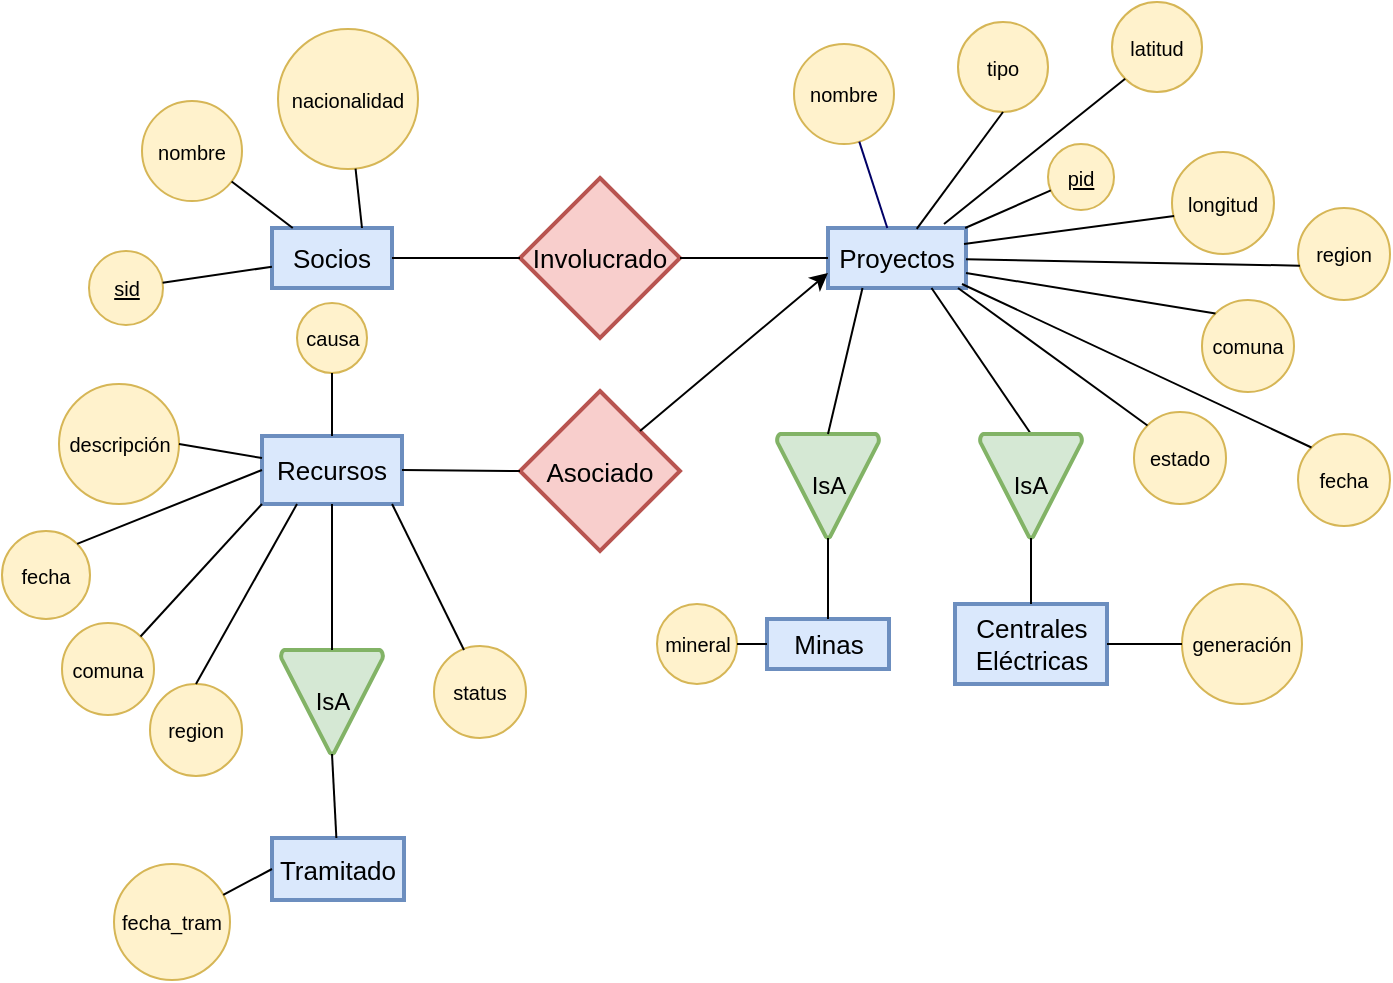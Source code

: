 <mxfile version="11.2.3" pages="2"><diagram id="fc1f3b67-3c9b-b1b3-7705-706421d27264" name="ERD Habit Tracker app"><mxGraphModel dx="1807" dy="499" grid="1" gridSize="10" guides="1" tooltips="1" connect="1" arrows="1" fold="1" page="1" pageScale="1" pageWidth="850" pageHeight="1100" math="0" shadow="0"><root><mxCell id="0"/><mxCell id="1" parent="0"/><mxCell id="4cd4486c729dc68b-1" value="Socios" style="strokeWidth=2;whiteSpace=wrap;html=1;align=center;fontSize=13;fontFamily=Helvetica;strokeColor=#6c8ebf;fillColor=#dae8fc;" parent="1" vertex="1"><mxGeometry x="105" y="162" width="60" height="30" as="geometry"/></mxCell><mxCell id="4a63a70a29bb4ada-1" value="nombre" style="ellipse;whiteSpace=wrap;html=1;aspect=fixed;fontSize=10;fillColor=#fff2cc;strokeColor=#d6b656;" parent="1" vertex="1"><mxGeometry x="40" y="98.5" width="50" height="50" as="geometry"/></mxCell><mxCell id="4a63a70a29bb4ada-2" value="&lt;u&gt;sid&lt;/u&gt;" style="ellipse;whiteSpace=wrap;html=1;aspect=fixed;fontSize=10;fillColor=#fff2cc;strokeColor=#d6b656;" parent="1" vertex="1"><mxGeometry x="13.5" y="173.5" width="37" height="37" as="geometry"/></mxCell><mxCell id="4a63a70a29bb4ada-5" value="Proyectos" style="strokeWidth=2;whiteSpace=wrap;html=1;align=center;fontSize=13;fontFamily=Helvetica;strokeColor=#6c8ebf;fillColor=#dae8fc;" parent="1" vertex="1"><mxGeometry x="383" y="162" width="69" height="30" as="geometry"/></mxCell><mxCell id="4a63a70a29bb4ada-6" value="nombre" style="ellipse;whiteSpace=wrap;html=1;aspect=fixed;fontSize=10;fillColor=#fff2cc;strokeColor=#d6b656;" parent="1" vertex="1"><mxGeometry x="366" y="70" width="50" height="50" as="geometry"/></mxCell><mxCell id="5ecfb9fce94ea102-6" value="" style="edgeStyle=none;rounded=0;html=1;startArrow=none;startFill=0;endArrow=none;endFill=0;jettySize=auto;orthogonalLoop=1;strokeColor=#000066;fontSize=13;" parent="1" source="4a63a70a29bb4ada-6" target="4a63a70a29bb4ada-5" edge="1"><mxGeometry relative="1" as="geometry"/></mxCell><mxCell id="4a63a70a29bb4ada-8" value="&lt;u&gt;pid&lt;/u&gt;" style="ellipse;whiteSpace=wrap;html=1;aspect=fixed;fontSize=10;fillColor=#fff2cc;strokeColor=#d6b656;" parent="1" vertex="1"><mxGeometry x="493" y="120" width="33" height="33" as="geometry"/></mxCell><mxCell id="4a63a70a29bb4ada-48" style="rounded=0;html=1;endArrow=none;endFill=0;jettySize=auto;orthogonalLoop=1;fontSize=12;" parent="1" source="4a63a70a29bb4ada-8" target="4a63a70a29bb4ada-5" edge="1"><mxGeometry relative="1" as="geometry"/></mxCell><mxCell id="4a63a70a29bb4ada-54" style="edgeStyle=none;rounded=0;html=1;endArrow=none;endFill=0;jettySize=auto;orthogonalLoop=1;fontSize=12;" parent="1" source="4a63a70a29bb4ada-2" target="4cd4486c729dc68b-1" edge="1"><mxGeometry relative="1" as="geometry"/></mxCell><mxCell id="4a63a70a29bb4ada-55" style="edgeStyle=none;rounded=0;html=1;endArrow=none;endFill=0;jettySize=auto;orthogonalLoop=1;fontSize=12;" parent="1" source="4a63a70a29bb4ada-1" target="4cd4486c729dc68b-1" edge="1"><mxGeometry relative="1" as="geometry"/></mxCell><mxCell id="4a63a70a29bb4ada-4" value="Involucrado" style="shape=rhombus;strokeWidth=2;fontSize=13;perimeter=rhombusPerimeter;whiteSpace=wrap;html=1;align=center;fillColor=#f8cecc;strokeColor=#b85450;" parent="1" vertex="1"><mxGeometry x="229" y="137" width="80" height="80" as="geometry"/></mxCell><mxCell id="Z2ZBK7gpuaNZrkagt2NN-3" value="" style="endArrow=none;html=1;exitX=1;exitY=0.5;exitDx=0;exitDy=0;entryX=0;entryY=0.5;entryDx=0;entryDy=0;" edge="1" parent="1" source="4cd4486c729dc68b-1" target="4a63a70a29bb4ada-4"><mxGeometry width="50" height="50" relative="1" as="geometry"><mxPoint x="240" y="385" as="sourcePoint"/><mxPoint x="290" y="335" as="targetPoint"/></mxGeometry></mxCell><mxCell id="Z2ZBK7gpuaNZrkagt2NN-4" value="" style="endArrow=none;html=1;exitX=1;exitY=0.5;exitDx=0;exitDy=0;entryX=0;entryY=0.5;entryDx=0;entryDy=0;" edge="1" parent="1" source="4a63a70a29bb4ada-4" target="4a63a70a29bb4ada-5"><mxGeometry width="50" height="50" relative="1" as="geometry"><mxPoint x="376" y="223" as="sourcePoint"/><mxPoint x="501" y="223" as="targetPoint"/></mxGeometry></mxCell><mxCell id="Z2ZBK7gpuaNZrkagt2NN-5" value="nacionalidad" style="ellipse;whiteSpace=wrap;html=1;aspect=fixed;fontSize=10;fillColor=#fff2cc;strokeColor=#d6b656;" vertex="1" parent="1"><mxGeometry x="108" y="62.5" width="70" height="70" as="geometry"/></mxCell><mxCell id="Z2ZBK7gpuaNZrkagt2NN-57" value="causa" style="ellipse;whiteSpace=wrap;html=1;aspect=fixed;fontSize=10;fillColor=#fff2cc;strokeColor=#d6b656;" vertex="1" parent="1"><mxGeometry x="117.5" y="199.5" width="35" height="35" as="geometry"/></mxCell><mxCell id="Z2ZBK7gpuaNZrkagt2NN-6" style="edgeStyle=none;rounded=0;html=1;endArrow=none;endFill=0;jettySize=auto;orthogonalLoop=1;fontSize=12;entryX=0.75;entryY=0;entryDx=0;entryDy=0;" edge="1" parent="1" source="Z2ZBK7gpuaNZrkagt2NN-5" target="4cd4486c729dc68b-1"><mxGeometry relative="1" as="geometry"><mxPoint x="215.812" y="150" as="targetPoint"/></mxGeometry></mxCell><mxCell id="Z2ZBK7gpuaNZrkagt2NN-8" value="tipo" style="ellipse;whiteSpace=wrap;html=1;aspect=fixed;fontSize=10;fillColor=#fff2cc;strokeColor=#d6b656;" vertex="1" parent="1"><mxGeometry x="448" y="59" width="45" height="45" as="geometry"/></mxCell><mxCell id="Z2ZBK7gpuaNZrkagt2NN-10" value="IsA" style="strokeWidth=2;html=1;shape=mxgraph.flowchart.merge_or_storage;whiteSpace=wrap;fillColor=#d5e8d4;strokeColor=#82b366;" vertex="1" parent="1"><mxGeometry x="357.5" y="265" width="51" height="52" as="geometry"/></mxCell><mxCell id="Z2ZBK7gpuaNZrkagt2NN-13" value="" style="endArrow=none;html=1;exitX=0.75;exitY=1;exitDx=0;exitDy=0;entryX=0.5;entryY=0;entryDx=0;entryDy=0;entryPerimeter=0;" edge="1" parent="1" source="4a63a70a29bb4ada-5" target="Z2ZBK7gpuaNZrkagt2NN-14"><mxGeometry width="50" height="50" relative="1" as="geometry"><mxPoint x="-89" y="790" as="sourcePoint"/><mxPoint x="467.5" y="265" as="targetPoint"/></mxGeometry></mxCell><mxCell id="Z2ZBK7gpuaNZrkagt2NN-14" value="IsA" style="strokeWidth=2;html=1;shape=mxgraph.flowchart.merge_or_storage;whiteSpace=wrap;fillColor=#d5e8d4;strokeColor=#82b366;" vertex="1" parent="1"><mxGeometry x="459" y="265" width="51" height="52" as="geometry"/></mxCell><mxCell id="Z2ZBK7gpuaNZrkagt2NN-15" value="" style="endArrow=none;html=1;entryX=0.5;entryY=0;entryDx=0;entryDy=0;entryPerimeter=0;exitX=0.25;exitY=1;exitDx=0;exitDy=0;" edge="1" parent="1" target="Z2ZBK7gpuaNZrkagt2NN-10" source="4a63a70a29bb4ada-5"><mxGeometry width="50" height="50" relative="1" as="geometry"><mxPoint x="406.625" y="220" as="sourcePoint"/><mxPoint x="365.5" y="265" as="targetPoint"/></mxGeometry></mxCell><mxCell id="Z2ZBK7gpuaNZrkagt2NN-21" style="rounded=0;html=1;endArrow=none;endFill=0;jettySize=auto;orthogonalLoop=1;fontSize=12;entryX=0.643;entryY=0.014;entryDx=0;entryDy=0;entryPerimeter=0;exitX=0.5;exitY=1;exitDx=0;exitDy=0;" edge="1" parent="1" source="Z2ZBK7gpuaNZrkagt2NN-8" target="4a63a70a29bb4ada-5"><mxGeometry relative="1" as="geometry"><mxPoint x="505.549" y="155.311" as="sourcePoint"/><mxPoint x="462" y="182.865" as="targetPoint"/></mxGeometry></mxCell><mxCell id="Z2ZBK7gpuaNZrkagt2NN-24" value="Centrales Eléctricas" style="strokeWidth=2;whiteSpace=wrap;html=1;align=center;fontSize=13;fontFamily=Helvetica;strokeColor=#6c8ebf;fillColor=#dae8fc;" vertex="1" parent="1"><mxGeometry x="446.5" y="350" width="76" height="40" as="geometry"/></mxCell><mxCell id="Z2ZBK7gpuaNZrkagt2NN-25" value="Minas" style="strokeWidth=2;whiteSpace=wrap;html=1;align=center;fontSize=13;fontFamily=Helvetica;strokeColor=#6c8ebf;fillColor=#dae8fc;" vertex="1" parent="1"><mxGeometry x="352.5" y="357.5" width="61" height="25" as="geometry"/></mxCell><mxCell id="Z2ZBK7gpuaNZrkagt2NN-26" value="" style="endArrow=none;html=1;exitX=0.5;exitY=1;exitDx=0;exitDy=0;exitPerimeter=0;" edge="1" parent="1" source="Z2ZBK7gpuaNZrkagt2NN-10" target="Z2ZBK7gpuaNZrkagt2NN-25"><mxGeometry width="50" height="50" relative="1" as="geometry"><mxPoint x="409.25" y="200" as="sourcePoint"/><mxPoint x="392" y="284" as="targetPoint"/></mxGeometry></mxCell><mxCell id="Z2ZBK7gpuaNZrkagt2NN-28" value="" style="endArrow=none;html=1;entryX=0.5;entryY=0;entryDx=0;entryDy=0;exitX=0.5;exitY=1;exitDx=0;exitDy=0;exitPerimeter=0;" edge="1" parent="1" source="Z2ZBK7gpuaNZrkagt2NN-14" target="Z2ZBK7gpuaNZrkagt2NN-24"><mxGeometry width="50" height="50" relative="1" as="geometry"><mxPoint x="419.25" y="210" as="sourcePoint"/><mxPoint x="402" y="294" as="targetPoint"/></mxGeometry></mxCell><mxCell id="Z2ZBK7gpuaNZrkagt2NN-29" value="generación" style="ellipse;whiteSpace=wrap;html=1;aspect=fixed;fontSize=10;fillColor=#fff2cc;strokeColor=#d6b656;" vertex="1" parent="1"><mxGeometry x="560" y="340" width="60" height="60" as="geometry"/></mxCell><mxCell id="Z2ZBK7gpuaNZrkagt2NN-30" style="rounded=0;html=1;endArrow=none;endFill=0;jettySize=auto;orthogonalLoop=1;fontSize=12;entryX=1;entryY=0.5;entryDx=0;entryDy=0;" edge="1" parent="1" source="Z2ZBK7gpuaNZrkagt2NN-29" target="Z2ZBK7gpuaNZrkagt2NN-24"><mxGeometry relative="1" as="geometry"><mxPoint x="662.549" y="361.311" as="sourcePoint"/><mxPoint x="583.367" y="366.42" as="targetPoint"/></mxGeometry></mxCell><mxCell id="Z2ZBK7gpuaNZrkagt2NN-31" value="mineral" style="ellipse;whiteSpace=wrap;html=1;aspect=fixed;fontSize=10;fillColor=#fff2cc;strokeColor=#d6b656;" vertex="1" parent="1"><mxGeometry x="297.5" y="350" width="40" height="40" as="geometry"/></mxCell><mxCell id="Z2ZBK7gpuaNZrkagt2NN-32" style="rounded=0;html=1;endArrow=none;endFill=0;jettySize=auto;orthogonalLoop=1;fontSize=12;entryX=0;entryY=0.5;entryDx=0;entryDy=0;" edge="1" parent="1" source="Z2ZBK7gpuaNZrkagt2NN-31" target="Z2ZBK7gpuaNZrkagt2NN-25"><mxGeometry relative="1" as="geometry"><mxPoint x="337.549" y="383.811" as="sourcePoint"/><mxPoint x="330" y="398" as="targetPoint"/></mxGeometry></mxCell><mxCell id="Z2ZBK7gpuaNZrkagt2NN-33" value="latitud" style="ellipse;whiteSpace=wrap;html=1;aspect=fixed;fontSize=10;fillColor=#fff2cc;strokeColor=#d6b656;" vertex="1" parent="1"><mxGeometry x="525" y="49" width="45" height="45" as="geometry"/></mxCell><mxCell id="Z2ZBK7gpuaNZrkagt2NN-34" style="rounded=0;html=1;endArrow=none;endFill=0;jettySize=auto;orthogonalLoop=1;fontSize=12;exitX=0;exitY=1;exitDx=0;exitDy=0;" edge="1" parent="1" source="Z2ZBK7gpuaNZrkagt2NN-33"><mxGeometry relative="1" as="geometry"><mxPoint x="515.549" y="165.311" as="sourcePoint"/><mxPoint x="441" y="160" as="targetPoint"/></mxGeometry></mxCell><mxCell id="Z2ZBK7gpuaNZrkagt2NN-36" value="longitud" style="ellipse;whiteSpace=wrap;html=1;aspect=fixed;fontSize=10;fillColor=#fff2cc;strokeColor=#d6b656;" vertex="1" parent="1"><mxGeometry x="555" y="124" width="51" height="51" as="geometry"/></mxCell><mxCell id="Z2ZBK7gpuaNZrkagt2NN-37" style="rounded=0;html=1;endArrow=none;endFill=0;jettySize=auto;orthogonalLoop=1;fontSize=12;exitX=0.021;exitY=0.627;exitDx=0;exitDy=0;exitPerimeter=0;" edge="1" parent="1" source="Z2ZBK7gpuaNZrkagt2NN-36"><mxGeometry relative="1" as="geometry"><mxPoint x="525.549" y="175.311" as="sourcePoint"/><mxPoint x="451" y="170" as="targetPoint"/></mxGeometry></mxCell><mxCell id="Z2ZBK7gpuaNZrkagt2NN-38" value="&lt;div&gt;region&lt;/div&gt;" style="ellipse;whiteSpace=wrap;html=1;aspect=fixed;fontSize=10;fillColor=#fff2cc;strokeColor=#d6b656;" vertex="1" parent="1"><mxGeometry x="618" y="152" width="46" height="46" as="geometry"/></mxCell><mxCell id="Z2ZBK7gpuaNZrkagt2NN-39" style="rounded=0;html=1;endArrow=none;endFill=0;jettySize=auto;orthogonalLoop=1;fontSize=12;exitX=0.021;exitY=0.627;exitDx=0;exitDy=0;exitPerimeter=0;" edge="1" parent="1" source="Z2ZBK7gpuaNZrkagt2NN-38" target="4a63a70a29bb4ada-5"><mxGeometry relative="1" as="geometry"><mxPoint x="540.049" y="215.811" as="sourcePoint"/><mxPoint x="465.5" y="210.5" as="targetPoint"/></mxGeometry></mxCell><mxCell id="Z2ZBK7gpuaNZrkagt2NN-40" value="comuna" style="ellipse;whiteSpace=wrap;html=1;aspect=fixed;fontSize=10;fillColor=#fff2cc;strokeColor=#d6b656;" vertex="1" parent="1"><mxGeometry x="570" y="198" width="46" height="46" as="geometry"/></mxCell><mxCell id="Z2ZBK7gpuaNZrkagt2NN-42" style="rounded=0;html=1;endArrow=none;endFill=0;jettySize=auto;orthogonalLoop=1;fontSize=12;exitX=0;exitY=0;exitDx=0;exitDy=0;entryX=1;entryY=0.75;entryDx=0;entryDy=0;" edge="1" parent="1" source="Z2ZBK7gpuaNZrkagt2NN-40" target="4a63a70a29bb4ada-5"><mxGeometry relative="1" as="geometry"><mxPoint x="628.966" y="190.842" as="sourcePoint"/><mxPoint x="461" y="185.995" as="targetPoint"/></mxGeometry></mxCell><mxCell id="Z2ZBK7gpuaNZrkagt2NN-43" value="fecha" style="ellipse;whiteSpace=wrap;html=1;aspect=fixed;fontSize=10;fillColor=#fff2cc;strokeColor=#d6b656;" vertex="1" parent="1"><mxGeometry x="618" y="265" width="46" height="46" as="geometry"/></mxCell><mxCell id="Z2ZBK7gpuaNZrkagt2NN-44" style="rounded=0;html=1;endArrow=none;endFill=0;jettySize=auto;orthogonalLoop=1;fontSize=12;exitX=0;exitY=0;exitDx=0;exitDy=0;" edge="1" parent="1" source="Z2ZBK7gpuaNZrkagt2NN-43"><mxGeometry relative="1" as="geometry"><mxPoint x="685.466" y="251.842" as="sourcePoint"/><mxPoint x="450" y="190" as="targetPoint"/></mxGeometry></mxCell><mxCell id="Z2ZBK7gpuaNZrkagt2NN-45" value="estado" style="ellipse;whiteSpace=wrap;html=1;aspect=fixed;fontSize=10;fillColor=#fff2cc;strokeColor=#d6b656;" vertex="1" parent="1"><mxGeometry x="536" y="254" width="46" height="46" as="geometry"/></mxCell><mxCell id="Z2ZBK7gpuaNZrkagt2NN-46" style="rounded=0;html=1;endArrow=none;endFill=0;jettySize=auto;orthogonalLoop=1;fontSize=12;exitX=0;exitY=0;exitDx=0;exitDy=0;entryX=0.942;entryY=1;entryDx=0;entryDy=0;entryPerimeter=0;" edge="1" parent="1" source="Z2ZBK7gpuaNZrkagt2NN-45" target="4a63a70a29bb4ada-5"><mxGeometry relative="1" as="geometry"><mxPoint x="695.466" y="261.842" as="sourcePoint"/><mxPoint x="461" y="192.5" as="targetPoint"/></mxGeometry></mxCell><mxCell id="Z2ZBK7gpuaNZrkagt2NN-48" value="Recursos" style="strokeWidth=2;whiteSpace=wrap;html=1;align=center;fontSize=13;fontFamily=Helvetica;strokeColor=#6c8ebf;fillColor=#dae8fc;" vertex="1" parent="1"><mxGeometry x="100" y="266" width="70" height="34" as="geometry"/></mxCell><mxCell id="Z2ZBK7gpuaNZrkagt2NN-50" value="Asociado" style="shape=rhombus;strokeWidth=2;fontSize=13;perimeter=rhombusPerimeter;whiteSpace=wrap;html=1;align=center;fillColor=#f8cecc;strokeColor=#b85450;" vertex="1" parent="1"><mxGeometry x="229" y="243.5" width="80" height="80" as="geometry"/></mxCell><mxCell id="Z2ZBK7gpuaNZrkagt2NN-53" value="" style="endArrow=classic;html=1;exitX=1;exitY=0;exitDx=0;exitDy=0;entryX=0;entryY=0.75;entryDx=0;entryDy=0;" edge="1" parent="1" source="Z2ZBK7gpuaNZrkagt2NN-50" target="4a63a70a29bb4ada-5"><mxGeometry width="50" height="50" relative="1" as="geometry"><mxPoint x="290" y="270" as="sourcePoint"/><mxPoint x="80" y="740" as="targetPoint"/></mxGeometry></mxCell><mxCell id="Z2ZBK7gpuaNZrkagt2NN-55" value="" style="endArrow=none;html=1;exitX=1;exitY=0.5;exitDx=0;exitDy=0;entryX=0;entryY=0.5;entryDx=0;entryDy=0;" edge="1" parent="1" source="Z2ZBK7gpuaNZrkagt2NN-48" target="Z2ZBK7gpuaNZrkagt2NN-50"><mxGeometry width="50" height="50" relative="1" as="geometry"><mxPoint x="30" y="790" as="sourcePoint"/><mxPoint x="80" y="740" as="targetPoint"/></mxGeometry></mxCell><mxCell id="Z2ZBK7gpuaNZrkagt2NN-59" value="descripción" style="ellipse;whiteSpace=wrap;html=1;aspect=fixed;fontSize=10;fillColor=#fff2cc;strokeColor=#d6b656;" vertex="1" parent="1"><mxGeometry x="-1.5" y="240" width="60" height="60" as="geometry"/></mxCell><mxCell id="Z2ZBK7gpuaNZrkagt2NN-60" style="edgeStyle=none;rounded=0;html=1;endArrow=none;endFill=0;jettySize=auto;orthogonalLoop=1;fontSize=12;exitX=1;exitY=0.5;exitDx=0;exitDy=0;" edge="1" parent="1" source="Z2ZBK7gpuaNZrkagt2NN-59" target="Z2ZBK7gpuaNZrkagt2NN-48"><mxGeometry relative="1" as="geometry"><mxPoint x="54.329" y="245.489" as="sourcePoint"/><mxPoint x="94" y="329" as="targetPoint"/></mxGeometry></mxCell><mxCell id="Z2ZBK7gpuaNZrkagt2NN-61" value="fecha" style="ellipse;whiteSpace=wrap;html=1;aspect=fixed;fontSize=10;fillColor=#fff2cc;strokeColor=#d6b656;" vertex="1" parent="1"><mxGeometry x="-30" y="313.5" width="44" height="44" as="geometry"/></mxCell><mxCell id="Z2ZBK7gpuaNZrkagt2NN-62" style="edgeStyle=none;rounded=0;html=1;endArrow=none;endFill=0;jettySize=auto;orthogonalLoop=1;fontSize=12;exitX=1;exitY=0;exitDx=0;exitDy=0;entryX=0;entryY=0.5;entryDx=0;entryDy=0;" edge="1" parent="1" source="Z2ZBK7gpuaNZrkagt2NN-61" target="Z2ZBK7gpuaNZrkagt2NN-48"><mxGeometry relative="1" as="geometry"><mxPoint x="97.829" y="301.989" as="sourcePoint"/><mxPoint x="130.421" y="320.5" as="targetPoint"/></mxGeometry></mxCell><mxCell id="Z2ZBK7gpuaNZrkagt2NN-63" value="&lt;div&gt;region&lt;/div&gt;" style="ellipse;whiteSpace=wrap;html=1;aspect=fixed;fontSize=10;fillColor=#fff2cc;strokeColor=#d6b656;" vertex="1" parent="1"><mxGeometry x="44" y="390" width="46" height="46" as="geometry"/></mxCell><mxCell id="Z2ZBK7gpuaNZrkagt2NN-64" style="rounded=0;html=1;endArrow=none;endFill=0;jettySize=auto;orthogonalLoop=1;fontSize=12;exitX=0.5;exitY=0;exitDx=0;exitDy=0;entryX=0.25;entryY=1;entryDx=0;entryDy=0;" edge="1" parent="1" source="Z2ZBK7gpuaNZrkagt2NN-63" target="Z2ZBK7gpuaNZrkagt2NN-48"><mxGeometry relative="1" as="geometry"><mxPoint x="178.049" y="446.311" as="sourcePoint"/><mxPoint x="111" y="290" as="targetPoint"/></mxGeometry></mxCell><mxCell id="Z2ZBK7gpuaNZrkagt2NN-65" value="comuna" style="ellipse;whiteSpace=wrap;html=1;aspect=fixed;fontSize=10;fillColor=#fff2cc;strokeColor=#d6b656;" vertex="1" parent="1"><mxGeometry y="359.5" width="46" height="46" as="geometry"/></mxCell><mxCell id="Z2ZBK7gpuaNZrkagt2NN-66" style="rounded=0;html=1;endArrow=none;endFill=0;jettySize=auto;orthogonalLoop=1;fontSize=12;exitX=1;exitY=0;exitDx=0;exitDy=0;entryX=0;entryY=1;entryDx=0;entryDy=0;entryPerimeter=0;" edge="1" parent="1" source="Z2ZBK7gpuaNZrkagt2NN-65" target="Z2ZBK7gpuaNZrkagt2NN-48"><mxGeometry relative="1" as="geometry"><mxPoint x="266.966" y="421.342" as="sourcePoint"/><mxPoint x="90" y="415" as="targetPoint"/></mxGeometry></mxCell><mxCell id="Z2ZBK7gpuaNZrkagt2NN-68" value="status" style="ellipse;whiteSpace=wrap;html=1;aspect=fixed;fontSize=10;fillColor=#fff2cc;strokeColor=#d6b656;" vertex="1" parent="1"><mxGeometry x="186" y="371" width="46" height="46" as="geometry"/></mxCell><mxCell id="Z2ZBK7gpuaNZrkagt2NN-69" style="rounded=0;html=1;endArrow=none;endFill=0;jettySize=auto;orthogonalLoop=1;fontSize=12;exitX=0.326;exitY=0.043;exitDx=0;exitDy=0;exitPerimeter=0;entryX=0.929;entryY=1;entryDx=0;entryDy=0;entryPerimeter=0;" edge="1" parent="1" source="Z2ZBK7gpuaNZrkagt2NN-68" target="Z2ZBK7gpuaNZrkagt2NN-48"><mxGeometry relative="1" as="geometry"><mxPoint x="240.049" y="450.311" as="sourcePoint"/><mxPoint x="214.5" y="304" as="targetPoint"/></mxGeometry></mxCell><mxCell id="Z2ZBK7gpuaNZrkagt2NN-72" value="IsA" style="strokeWidth=2;html=1;shape=mxgraph.flowchart.merge_or_storage;whiteSpace=wrap;fillColor=#d5e8d4;strokeColor=#82b366;" vertex="1" parent="1"><mxGeometry x="109.5" y="373" width="51" height="52" as="geometry"/></mxCell><mxCell id="Z2ZBK7gpuaNZrkagt2NN-73" value="" style="endArrow=none;html=1;entryX=0.5;entryY=0;entryDx=0;entryDy=0;entryPerimeter=0;exitX=0.5;exitY=1;exitDx=0;exitDy=0;" edge="1" parent="1" target="Z2ZBK7gpuaNZrkagt2NN-72" source="Z2ZBK7gpuaNZrkagt2NN-48"><mxGeometry width="50" height="50" relative="1" as="geometry"><mxPoint x="152.25" y="300" as="sourcePoint"/><mxPoint x="117.5" y="373" as="targetPoint"/></mxGeometry></mxCell><mxCell id="Z2ZBK7gpuaNZrkagt2NN-74" value="Tramitado" style="strokeWidth=2;whiteSpace=wrap;html=1;align=center;fontSize=13;fontFamily=Helvetica;strokeColor=#6c8ebf;fillColor=#dae8fc;" vertex="1" parent="1"><mxGeometry x="105" y="467" width="66" height="31" as="geometry"/></mxCell><mxCell id="Z2ZBK7gpuaNZrkagt2NN-75" value="" style="endArrow=none;html=1;exitX=0.5;exitY=1;exitDx=0;exitDy=0;exitPerimeter=0;" edge="1" parent="1" source="Z2ZBK7gpuaNZrkagt2NN-72" target="Z2ZBK7gpuaNZrkagt2NN-74"><mxGeometry width="50" height="50" relative="1" as="geometry"><mxPoint x="161.25" y="308" as="sourcePoint"/><mxPoint x="144" y="392" as="targetPoint"/></mxGeometry></mxCell><mxCell id="Z2ZBK7gpuaNZrkagt2NN-76" value="fecha_tram" style="ellipse;whiteSpace=wrap;html=1;aspect=fixed;fontSize=10;fillColor=#fff2cc;strokeColor=#d6b656;" vertex="1" parent="1"><mxGeometry x="26" y="480" width="58" height="58" as="geometry"/></mxCell><mxCell id="Z2ZBK7gpuaNZrkagt2NN-77" style="rounded=0;html=1;endArrow=none;endFill=0;jettySize=auto;orthogonalLoop=1;fontSize=12;entryX=0;entryY=0.5;entryDx=0;entryDy=0;" edge="1" parent="1" source="Z2ZBK7gpuaNZrkagt2NN-76" target="Z2ZBK7gpuaNZrkagt2NN-74"><mxGeometry relative="1" as="geometry"><mxPoint x="89.549" y="491.811" as="sourcePoint"/><mxPoint x="82" y="506" as="targetPoint"/></mxGeometry></mxCell><mxCell id="Z2ZBK7gpuaNZrkagt2NN-78" style="edgeStyle=none;rounded=0;html=1;endArrow=none;endFill=0;jettySize=auto;orthogonalLoop=1;fontSize=12;exitX=0.5;exitY=1;exitDx=0;exitDy=0;entryX=0.5;entryY=0;entryDx=0;entryDy=0;" edge="1" parent="1" source="Z2ZBK7gpuaNZrkagt2NN-57" target="Z2ZBK7gpuaNZrkagt2NN-48"><mxGeometry relative="1" as="geometry"><mxPoint x="68.5" y="280" as="sourcePoint"/><mxPoint x="110" y="287.052" as="targetPoint"/></mxGeometry></mxCell></root></mxGraphModel></diagram><diagram id="cdb5e136-1861-7ef1-5e76-c57f7e18aa8d" name="ERD Data Structure - Habit Tracker App"><mxGraphModel pageWidth="1100" pageHeight="850" fold="1" pageScale="1" math="0" shadow="0"><root><mxCell id="0"/><mxCell id="1" parent="0"/><mxCell id="4a63a70a29bb4ada-31" value="" style="edgeStyle=none;rounded=0;html=1;startArrow=ERzeroToMany;startFill=1;endArrow=ERzeroToOne;endFill=1;jettySize=auto;orthogonalLoop=1;fontSize=10;strokeColor=#000066;" edge="1" source="4a63a70a29bb4ada-1" target="4a63a70a29bb4ada-18" parent="1"><mxGeometry relative="1" as="geometry"/></mxCell><mxCell id="4a63a70a29bb4ada-45" value="" style="edgeStyle=none;rounded=0;html=1;startArrow=ERoneToMany;startFill=0;endArrow=ERzeroToMany;endFill=1;jettySize=auto;orthogonalLoop=1;fontSize=10;strokeColor=#000066;" edge="1" source="4a63a70a29bb4ada-1" target="4a63a70a29bb4ada-32" parent="1"><mxGeometry relative="1" as="geometry"/></mxCell><mxCell id="4a63a70a29bb4ada-1" value="Users" style="swimlane;fontStyle=0;childLayout=stackLayout;horizontal=1;startSize=26;fillColor=#ffe6cc;horizontalStack=0;resizeParent=1;resizeParentMax=0;resizeLast=0;collapsible=1;marginBottom=0;swimlaneFillColor=#ffffff;align=center;strokeWidth=1;fontSize=13;strokeColor=#d79b00;" vertex="1" parent="1"><mxGeometry x="80" y="41" width="160" height="144" as="geometry"/></mxCell><mxCell id="4a63a70a29bb4ada-2" value="UserID" style="shape=partialRectangle;top=0;left=0;right=0;bottom=1;align=left;verticalAlign=middle;fillColor=none;spacingLeft=34;spacingRight=4;overflow=hidden;rotatable=0;points=[[0,0.5],[1,0.5]];portConstraint=eastwest;dropTarget=0;fontStyle=5;" vertex="1" parent="4a63a70a29bb4ada-1"><mxGeometry y="26" width="160" height="30" as="geometry"/></mxCell><mxCell id="4a63a70a29bb4ada-3" value="PK" style="shape=partialRectangle;top=0;left=0;bottom=0;fillColor=none;align=left;verticalAlign=middle;spacingLeft=4;spacingRight=4;overflow=hidden;rotatable=0;points=[];portConstraint=eastwest;part=1;fontStyle=1" vertex="1" connectable="0" parent="4a63a70a29bb4ada-2"><mxGeometry width="30" height="30" as="geometry"/></mxCell><mxCell id="4a63a70a29bb4ada-6" value="CoachID" style="shape=partialRectangle;top=0;left=0;right=0;bottom=0;align=left;verticalAlign=top;fillColor=none;spacingLeft=34;spacingRight=4;overflow=hidden;rotatable=0;points=[[0,0.5],[1,0.5]];portConstraint=eastwest;dropTarget=0;fontStyle=2" vertex="1" parent="4a63a70a29bb4ada-1"><mxGeometry y="56" width="160" height="26" as="geometry"/></mxCell><mxCell id="4a63a70a29bb4ada-7" value="FK" style="shape=partialRectangle;top=0;left=0;bottom=0;fillColor=none;align=left;verticalAlign=top;spacingLeft=4;spacingRight=4;overflow=hidden;rotatable=0;points=[];portConstraint=eastwest;part=1;fontStyle=2" vertex="1" connectable="0" parent="4a63a70a29bb4ada-6"><mxGeometry width="30" height="26" as="geometry"/></mxCell><mxCell id="5ecfb9fce94ea102-8" value="Name" style="shape=partialRectangle;top=0;left=0;right=0;bottom=0;align=left;verticalAlign=top;fillColor=none;spacingLeft=34;spacingRight=4;overflow=hidden;rotatable=0;points=[[0,0.5],[1,0.5]];portConstraint=eastwest;dropTarget=0;" vertex="1" parent="4a63a70a29bb4ada-1"><mxGeometry y="82" width="160" height="26" as="geometry"/></mxCell><mxCell id="5ecfb9fce94ea102-9" value="" style="shape=partialRectangle;top=0;left=0;bottom=0;fillColor=none;align=left;verticalAlign=top;spacingLeft=4;spacingRight=4;overflow=hidden;rotatable=0;points=[];portConstraint=eastwest;part=1;" vertex="1" connectable="0" parent="5ecfb9fce94ea102-8"><mxGeometry width="30" height="26" as="geometry"/></mxCell><mxCell id="4a63a70a29bb4ada-16" value="HabitNum" style="shape=partialRectangle;top=0;left=0;right=0;bottom=0;align=left;verticalAlign=top;fillColor=none;spacingLeft=34;spacingRight=4;overflow=hidden;rotatable=0;points=[[0,0.5],[1,0.5]];portConstraint=eastwest;dropTarget=0;" vertex="1" parent="4a63a70a29bb4ada-1"><mxGeometry y="108" width="160" height="26" as="geometry"/></mxCell><mxCell id="4a63a70a29bb4ada-17" value="" style="shape=partialRectangle;top=0;left=0;bottom=0;fillColor=none;align=left;verticalAlign=top;spacingLeft=4;spacingRight=4;overflow=hidden;rotatable=0;points=[];portConstraint=eastwest;part=1;" vertex="1" connectable="0" parent="4a63a70a29bb4ada-16"><mxGeometry width="30" height="26" as="geometry"/></mxCell><mxCell id="4a63a70a29bb4ada-10" value="" style="shape=partialRectangle;top=0;left=0;right=0;bottom=0;align=left;verticalAlign=top;fillColor=none;spacingLeft=34;spacingRight=4;overflow=hidden;rotatable=0;points=[[0,0.5],[1,0.5]];portConstraint=eastwest;dropTarget=0;" vertex="1" parent="4a63a70a29bb4ada-1"><mxGeometry y="134" width="160" height="10" as="geometry"/></mxCell><mxCell id="4a63a70a29bb4ada-11" value="" style="shape=partialRectangle;top=0;left=0;bottom=0;fillColor=none;align=left;verticalAlign=top;spacingLeft=4;spacingRight=4;overflow=hidden;rotatable=0;points=[];portConstraint=eastwest;part=1;" vertex="1" connectable="0" parent="4a63a70a29bb4ada-10"><mxGeometry width="30" height="10" as="geometry"/></mxCell><mxCell id="4a63a70a29bb4ada-32" value="Habits" style="swimlane;fontStyle=0;childLayout=stackLayout;horizontal=1;startSize=26;fillColor=#FFE6CC;horizontalStack=0;resizeParent=1;resizeParentMax=0;resizeLast=0;collapsible=1;marginBottom=0;swimlaneFillColor=#ffffff;align=center;strokeWidth=1;fontSize=13;strokeColor=#d79b00;" vertex="1" parent="1"><mxGeometry x="429" y="67" width="160" height="92" as="geometry"/></mxCell><mxCell id="4a63a70a29bb4ada-33" value="HabitID" style="shape=partialRectangle;top=0;left=0;right=0;bottom=1;align=left;verticalAlign=middle;fillColor=none;spacingLeft=34;spacingRight=4;overflow=hidden;rotatable=0;points=[[0,0.5],[1,0.5]];portConstraint=eastwest;dropTarget=0;fontStyle=5;" vertex="1" parent="4a63a70a29bb4ada-32"><mxGeometry y="26" width="160" height="30" as="geometry"/></mxCell><mxCell id="4a63a70a29bb4ada-34" value="PK" style="shape=partialRectangle;top=0;left=0;bottom=0;fillColor=none;align=left;verticalAlign=middle;spacingLeft=4;spacingRight=4;overflow=hidden;rotatable=0;points=[];portConstraint=eastwest;part=1;fontStyle=1" vertex="1" connectable="0" parent="4a63a70a29bb4ada-33"><mxGeometry width="30" height="30" as="geometry"/></mxCell><mxCell id="4a63a70a29bb4ada-37" value="HabitName" style="shape=partialRectangle;top=0;left=0;right=0;bottom=0;align=left;verticalAlign=top;fillColor=none;spacingLeft=34;spacingRight=4;overflow=hidden;rotatable=0;points=[[0,0.5],[1,0.5]];portConstraint=eastwest;dropTarget=0;" vertex="1" parent="4a63a70a29bb4ada-32"><mxGeometry y="56" width="160" height="26" as="geometry"/></mxCell><mxCell id="4a63a70a29bb4ada-38" value="" style="shape=partialRectangle;top=0;left=0;bottom=0;fillColor=none;align=left;verticalAlign=top;spacingLeft=4;spacingRight=4;overflow=hidden;rotatable=0;points=[];portConstraint=eastwest;part=1;" vertex="1" connectable="0" parent="4a63a70a29bb4ada-37"><mxGeometry width="30" height="26" as="geometry"/></mxCell><mxCell id="4a63a70a29bb4ada-43" value="" style="shape=partialRectangle;top=0;left=0;right=0;bottom=0;align=left;verticalAlign=top;fillColor=none;spacingLeft=34;spacingRight=4;overflow=hidden;rotatable=0;points=[[0,0.5],[1,0.5]];portConstraint=eastwest;dropTarget=0;" vertex="1" parent="4a63a70a29bb4ada-32"><mxGeometry y="82" width="160" height="10" as="geometry"/></mxCell><mxCell id="4a63a70a29bb4ada-44" value="" style="shape=partialRectangle;top=0;left=0;bottom=0;fillColor=none;align=left;verticalAlign=top;spacingLeft=4;spacingRight=4;overflow=hidden;rotatable=0;points=[];portConstraint=eastwest;part=1;" vertex="1" connectable="0" parent="4a63a70a29bb4ada-43"><mxGeometry width="30" height="10" as="geometry"/></mxCell><mxCell id="4a63a70a29bb4ada-18" value="Coaches" style="swimlane;fontStyle=0;childLayout=stackLayout;horizontal=1;startSize=26;fillColor=#ffe6cc;horizontalStack=0;resizeParent=1;resizeParentMax=0;resizeLast=0;collapsible=1;marginBottom=0;swimlaneFillColor=#ffffff;align=center;strokeWidth=1;fontSize=13;strokeColor=#d79b00;" vertex="1" parent="1"><mxGeometry x="82" y="280" width="160" height="92" as="geometry"/></mxCell><mxCell id="4a63a70a29bb4ada-19" value="CoachID" style="shape=partialRectangle;top=0;left=0;right=0;bottom=1;align=left;verticalAlign=middle;fillColor=none;spacingLeft=34;spacingRight=4;overflow=hidden;rotatable=0;points=[[0,0.5],[1,0.5]];portConstraint=eastwest;dropTarget=0;fontStyle=5;" vertex="1" parent="4a63a70a29bb4ada-18"><mxGeometry y="26" width="160" height="30" as="geometry"/></mxCell><mxCell id="4a63a70a29bb4ada-20" value="PK" style="shape=partialRectangle;top=0;left=0;bottom=0;fillColor=none;align=left;verticalAlign=middle;spacingLeft=4;spacingRight=4;overflow=hidden;rotatable=0;points=[];portConstraint=eastwest;part=1;" vertex="1" connectable="0" parent="4a63a70a29bb4ada-19"><mxGeometry width="30" height="30" as="geometry"/></mxCell><mxCell id="4a63a70a29bb4ada-23" value="Name" style="shape=partialRectangle;top=0;left=0;right=0;bottom=0;align=left;verticalAlign=top;fillColor=none;spacingLeft=34;spacingRight=4;overflow=hidden;rotatable=0;points=[[0,0.5],[1,0.5]];portConstraint=eastwest;dropTarget=0;" vertex="1" parent="4a63a70a29bb4ada-18"><mxGeometry y="56" width="160" height="26" as="geometry"/></mxCell><mxCell id="4a63a70a29bb4ada-24" value="" style="shape=partialRectangle;top=0;left=0;bottom=0;fillColor=none;align=left;verticalAlign=top;spacingLeft=4;spacingRight=4;overflow=hidden;rotatable=0;points=[];portConstraint=eastwest;part=1;" vertex="1" connectable="0" parent="4a63a70a29bb4ada-23"><mxGeometry width="30" height="26" as="geometry"/></mxCell><mxCell id="4a63a70a29bb4ada-29" value="" style="shape=partialRectangle;top=0;left=0;right=0;bottom=0;align=left;verticalAlign=top;fillColor=none;spacingLeft=34;spacingRight=4;overflow=hidden;rotatable=0;points=[[0,0.5],[1,0.5]];portConstraint=eastwest;dropTarget=0;" vertex="1" parent="4a63a70a29bb4ada-18"><mxGeometry y="82" width="160" height="10" as="geometry"/></mxCell><mxCell id="4a63a70a29bb4ada-30" value="" style="shape=partialRectangle;top=0;left=0;bottom=0;fillColor=none;align=left;verticalAlign=top;spacingLeft=4;spacingRight=4;overflow=hidden;rotatable=0;points=[];portConstraint=eastwest;part=1;" vertex="1" connectable="0" parent="4a63a70a29bb4ada-29"><mxGeometry width="30" height="10" as="geometry"/></mxCell><mxCell id="4a63a70a29bb4ada-48" value="" style="edgeStyle=none;rounded=0;html=1;startArrow=ERmandOne;startFill=0;endArrow=ERzeroToMany;endFill=1;jettySize=auto;orthogonalLoop=1;strokeColor=#000066;fontSize=10;" edge="1" source="4a63a70a29bb4ada-12" target="4a63a70a29bb4ada-26" parent="1"><mxGeometry relative="1" as="geometry"/></mxCell><mxCell id="4a63a70a29bb4ada-12" value="Checkins" style="swimlane;fontStyle=0;childLayout=stackLayout;horizontal=1;startSize=26;fillColor=#ffe6cc;horizontalStack=0;resizeParent=1;resizeParentMax=0;resizeLast=0;collapsible=1;marginBottom=0;swimlaneFillColor=#ffffff;align=center;strokeWidth=1;fontSize=13;strokeColor=#d79b00;" vertex="1" parent="1"><mxGeometry x="655" y="67" width="160" height="134" as="geometry"/></mxCell><mxCell id="4a63a70a29bb4ada-13" value="HabitCheckinID" style="shape=partialRectangle;top=0;left=0;right=0;bottom=1;align=left;verticalAlign=middle;fillColor=none;spacingLeft=34;spacingRight=4;overflow=hidden;rotatable=0;points=[[0,0.5],[1,0.5]];portConstraint=eastwest;dropTarget=0;fontStyle=5;" vertex="1" parent="4a63a70a29bb4ada-12"><mxGeometry y="26" width="160" height="30" as="geometry"/></mxCell><mxCell id="4a63a70a29bb4ada-14" value="PK" style="shape=partialRectangle;top=0;left=0;bottom=0;fillColor=none;align=left;verticalAlign=middle;spacingLeft=4;spacingRight=4;overflow=hidden;rotatable=0;points=[];portConstraint=eastwest;part=1;" vertex="1" connectable="0" parent="4a63a70a29bb4ada-13"><mxGeometry width="30" height="30" as="geometry"/></mxCell><mxCell id="4a63a70a29bb4ada-15" value="HabitID" style="shape=partialRectangle;top=0;left=0;right=0;bottom=0;align=left;verticalAlign=bottom;fillColor=none;spacingLeft=34;spacingRight=4;overflow=hidden;rotatable=0;points=[[0,0.5],[1,0.5]];portConstraint=eastwest;dropTarget=0;fontStyle=2" vertex="1" parent="4a63a70a29bb4ada-12"><mxGeometry y="56" width="160" height="26" as="geometry"/></mxCell><mxCell id="4a63a70a29bb4ada-25" value="FK" style="shape=partialRectangle;top=0;left=0;bottom=0;fillColor=none;align=left;verticalAlign=top;spacingLeft=4;spacingRight=4;overflow=hidden;rotatable=0;points=[];portConstraint=eastwest;part=1;fontStyle=2" vertex="1" connectable="0" parent="4a63a70a29bb4ada-15"><mxGeometry width="30" height="26" as="geometry"/></mxCell><mxCell id="5ecfb9fce94ea102-5" value="UserID" style="shape=partialRectangle;top=0;left=0;right=0;bottom=0;align=left;verticalAlign=bottom;fillColor=none;spacingLeft=34;spacingRight=4;overflow=hidden;rotatable=0;points=[[0,0.5],[1,0.5]];portConstraint=eastwest;dropTarget=0;fontStyle=2" vertex="1" parent="4a63a70a29bb4ada-12"><mxGeometry y="82" width="160" height="26" as="geometry"/></mxCell><mxCell id="5ecfb9fce94ea102-6" value="FK" style="shape=partialRectangle;top=0;left=0;bottom=0;fillColor=none;align=left;verticalAlign=top;spacingLeft=4;spacingRight=4;overflow=hidden;rotatable=0;points=[];portConstraint=eastwest;part=1;fontStyle=2" vertex="1" connectable="0" parent="5ecfb9fce94ea102-5"><mxGeometry width="30" height="26" as="geometry"/></mxCell><mxCell id="4f2698fda814bacb-1" value="CheckinDate" style="shape=partialRectangle;top=0;left=0;right=0;bottom=0;align=left;verticalAlign=top;fillColor=none;spacingLeft=34;spacingRight=4;overflow=hidden;rotatable=0;points=[[0,0.5],[1,0.5]];portConstraint=eastwest;dropTarget=0;" vertex="1" parent="4a63a70a29bb4ada-12"><mxGeometry y="108" width="160" height="26" as="geometry"/></mxCell><mxCell id="4f2698fda814bacb-2" value="" style="shape=partialRectangle;top=0;left=0;bottom=0;fillColor=none;align=left;verticalAlign=top;spacingLeft=4;spacingRight=4;overflow=hidden;rotatable=0;points=[];portConstraint=eastwest;part=1;" vertex="1" connectable="0" parent="4f2698fda814bacb-1"><mxGeometry width="30" height="26" as="geometry"/></mxCell><mxCell id="4a63a70a29bb4ada-26" value="Comments" style="swimlane;fontStyle=0;childLayout=stackLayout;horizontal=1;startSize=26;fillColor=#ffe6cc;horizontalStack=0;resizeParent=1;resizeParentMax=0;resizeLast=0;collapsible=1;marginBottom=0;swimlaneFillColor=#ffffff;align=center;strokeWidth=1;fontSize=13;strokeColor=#d79b00;" vertex="1" parent="1"><mxGeometry x="655" y="264" width="160" height="196" as="geometry"/></mxCell><mxCell id="4a63a70a29bb4ada-27" value="CommentID" style="shape=partialRectangle;top=0;left=0;right=0;bottom=1;align=left;verticalAlign=middle;fillColor=none;spacingLeft=34;spacingRight=4;overflow=hidden;rotatable=0;points=[[0,0.5],[1,0.5]];portConstraint=eastwest;dropTarget=0;fontStyle=5;" vertex="1" parent="4a63a70a29bb4ada-26"><mxGeometry y="26" width="160" height="30" as="geometry"/></mxCell><mxCell id="4a63a70a29bb4ada-28" value="PK" style="shape=partialRectangle;top=0;left=0;bottom=0;fillColor=none;align=left;verticalAlign=middle;spacingLeft=4;spacingRight=4;overflow=hidden;rotatable=0;points=[];portConstraint=eastwest;part=1;fontStyle=1" vertex="1" connectable="0" parent="4a63a70a29bb4ada-27"><mxGeometry width="30" height="30" as="geometry"/></mxCell><mxCell id="4a63a70a29bb4ada-51" value="HabitCheckinID&#xa;" style="shape=partialRectangle;top=0;left=0;right=0;bottom=0;align=left;verticalAlign=top;fillColor=none;spacingLeft=34;spacingRight=4;overflow=hidden;rotatable=0;points=[[0,0.5],[1,0.5]];portConstraint=eastwest;dropTarget=0;fontStyle=2" vertex="1" parent="4a63a70a29bb4ada-26"><mxGeometry y="56" width="160" height="26" as="geometry"/></mxCell><mxCell id="4a63a70a29bb4ada-52" value="FK" style="shape=partialRectangle;top=0;left=0;bottom=0;fillColor=none;align=left;verticalAlign=top;spacingLeft=4;spacingRight=4;overflow=hidden;rotatable=0;points=[];portConstraint=eastwest;part=1;fontStyle=2" vertex="1" connectable="0" parent="4a63a70a29bb4ada-51"><mxGeometry width="30" height="26" as="geometry"/></mxCell><mxCell id="5ecfb9fce94ea102-3" value="UserID&#xa;" style="shape=partialRectangle;top=0;left=0;right=0;bottom=0;align=left;verticalAlign=top;fillColor=none;spacingLeft=34;spacingRight=4;overflow=hidden;rotatable=0;points=[[0,0.5],[1,0.5]];portConstraint=eastwest;dropTarget=0;fontStyle=2" vertex="1" parent="4a63a70a29bb4ada-26"><mxGeometry y="82" width="160" height="26" as="geometry"/></mxCell><mxCell id="5ecfb9fce94ea102-4" value="FK" style="shape=partialRectangle;top=0;left=0;bottom=0;fillColor=none;align=left;verticalAlign=top;spacingLeft=4;spacingRight=4;overflow=hidden;rotatable=0;points=[];portConstraint=eastwest;part=1;fontStyle=2" vertex="1" connectable="0" parent="5ecfb9fce94ea102-3"><mxGeometry width="30" height="26" as="geometry"/></mxCell><mxCell id="113bda5a66023eaa-7" value="CoachID&#xa;" style="shape=partialRectangle;top=0;left=0;right=0;bottom=0;align=left;verticalAlign=top;fillColor=none;spacingLeft=34;spacingRight=4;overflow=hidden;rotatable=0;points=[[0,0.5],[1,0.5]];portConstraint=eastwest;dropTarget=0;fontStyle=2" vertex="1" parent="4a63a70a29bb4ada-26"><mxGeometry y="108" width="160" height="26" as="geometry"/></mxCell><mxCell id="113bda5a66023eaa-8" value="FK" style="shape=partialRectangle;top=0;left=0;bottom=0;fillColor=none;align=left;verticalAlign=top;spacingLeft=4;spacingRight=4;overflow=hidden;rotatable=0;points=[];portConstraint=eastwest;part=1;fontStyle=2" vertex="1" connectable="0" parent="113bda5a66023eaa-7"><mxGeometry width="30" height="26" as="geometry"/></mxCell><mxCell id="4a63a70a29bb4ada-53" value="CommentDate" style="shape=partialRectangle;top=0;left=0;right=0;bottom=0;align=left;verticalAlign=top;fillColor=none;spacingLeft=34;spacingRight=4;overflow=hidden;rotatable=0;points=[[0,0.5],[1,0.5]];portConstraint=eastwest;dropTarget=0;fontStyle=0" vertex="1" parent="4a63a70a29bb4ada-26"><mxGeometry y="134" width="160" height="26" as="geometry"/></mxCell><mxCell id="4a63a70a29bb4ada-54" value="" style="shape=partialRectangle;top=0;left=0;bottom=0;fillColor=none;align=left;verticalAlign=top;spacingLeft=4;spacingRight=4;overflow=hidden;rotatable=0;points=[];portConstraint=eastwest;part=1;" vertex="1" connectable="0" parent="4a63a70a29bb4ada-53"><mxGeometry width="30" height="26" as="geometry"/></mxCell><mxCell id="4a63a70a29bb4ada-35" value="CommentText" style="shape=partialRectangle;top=0;left=0;right=0;bottom=0;align=left;verticalAlign=top;fillColor=none;spacingLeft=34;spacingRight=4;overflow=hidden;rotatable=0;points=[[0,0.5],[1,0.5]];portConstraint=eastwest;dropTarget=0;fontStyle=0" vertex="1" parent="4a63a70a29bb4ada-26"><mxGeometry y="160" width="160" height="26" as="geometry"/></mxCell><mxCell id="4a63a70a29bb4ada-42" value="" style="shape=partialRectangle;top=0;left=0;bottom=0;fillColor=none;align=left;verticalAlign=top;spacingLeft=4;spacingRight=4;overflow=hidden;rotatable=0;points=[];portConstraint=eastwest;part=1;" vertex="1" connectable="0" parent="4a63a70a29bb4ada-35"><mxGeometry width="30" height="26" as="geometry"/></mxCell><mxCell id="4a63a70a29bb4ada-46" value="" style="shape=partialRectangle;top=0;left=0;right=0;bottom=0;align=left;verticalAlign=top;fillColor=none;spacingLeft=34;spacingRight=4;overflow=hidden;rotatable=0;points=[[0,0.5],[1,0.5]];portConstraint=eastwest;dropTarget=0;" vertex="1" parent="4a63a70a29bb4ada-26"><mxGeometry y="186" width="160" height="10" as="geometry"/></mxCell><mxCell id="4a63a70a29bb4ada-47" value="" style="shape=partialRectangle;top=0;left=0;bottom=0;fillColor=none;align=left;verticalAlign=top;spacingLeft=4;spacingRight=4;overflow=hidden;rotatable=0;points=[];portConstraint=eastwest;part=1;" vertex="1" connectable="0" parent="4a63a70a29bb4ada-46"><mxGeometry width="30" height="10" as="geometry"/></mxCell><mxCell id="4f2698fda814bacb-14" value="UserHabits" style="swimlane;fontStyle=0;childLayout=stackLayout;horizontal=1;startSize=26;fillColor=#ffe6cc;horizontalStack=0;resizeParent=1;resizeParentMax=0;resizeLast=0;collapsible=1;marginBottom=0;swimlaneFillColor=#ffffff;align=center;fontSize=13;dashed=1;strokeColor=#d79b00;strokeWidth=1;" vertex="1" parent="1"><mxGeometry x="258" y="144" width="160" height="116" as="geometry"/></mxCell><mxCell id="4f2698fda814bacb-15" value="UserHabitID" style="shape=partialRectangle;top=0;left=0;right=0;bottom=1;align=left;verticalAlign=middle;fillColor=none;spacingLeft=60;spacingRight=4;overflow=hidden;rotatable=0;points=[[0,0.5],[1,0.5]];portConstraint=eastwest;dropTarget=0;fontStyle=5;fontSize=12;strokeColor=#000000;perimeterSpacing=0;" vertex="1" parent="4f2698fda814bacb-14"><mxGeometry y="26" width="160" height="30" as="geometry"/></mxCell><mxCell id="4f2698fda814bacb-16" value="PK" style="shape=partialRectangle;fontStyle=1;top=0;left=0;bottom=0;fillColor=none;align=left;verticalAlign=middle;spacingLeft=4;spacingRight=4;overflow=hidden;rotatable=0;points=[];portConstraint=eastwest;part=1;fontSize=12;" vertex="1" connectable="0" parent="4f2698fda814bacb-15"><mxGeometry width="56" height="30" as="geometry"/></mxCell><mxCell id="113bda5a66023eaa-1" value="UserID" style="shape=partialRectangle;top=0;left=0;right=0;bottom=0;align=left;verticalAlign=middle;fillColor=none;spacingLeft=60;spacingRight=4;overflow=hidden;rotatable=0;points=[[0,0.5],[1,0.5]];portConstraint=eastwest;dropTarget=0;fontStyle=2;fontSize=12;strokeColor=none;" vertex="1" parent="4f2698fda814bacb-14"><mxGeometry y="56" width="160" height="30" as="geometry"/></mxCell><mxCell id="113bda5a66023eaa-2" value="FK1" style="shape=partialRectangle;fontStyle=2;top=0;left=0;bottom=0;fillColor=none;align=left;verticalAlign=middle;spacingLeft=4;spacingRight=4;overflow=hidden;rotatable=0;points=[];portConstraint=eastwest;part=1;fontSize=12;" vertex="1" connectable="0" parent="113bda5a66023eaa-1"><mxGeometry width="56" height="30" as="geometry"/></mxCell><mxCell id="4f2698fda814bacb-17" value="HabitID" style="shape=partialRectangle;top=0;left=0;right=0;bottom=1;align=left;verticalAlign=middle;fillColor=none;spacingLeft=60;spacingRight=4;overflow=hidden;rotatable=0;points=[[0,0.5],[1,0.5]];portConstraint=eastwest;dropTarget=0;fontStyle=2;fontSize=12;dashed=1;strokeColor=#D79B00;" vertex="1" parent="4f2698fda814bacb-14"><mxGeometry y="86" width="160" height="30" as="geometry"/></mxCell><mxCell id="4f2698fda814bacb-18" value="FK2" style="shape=partialRectangle;fontStyle=2;top=0;left=0;bottom=0;fillColor=none;align=left;verticalAlign=middle;spacingLeft=4;spacingRight=4;overflow=hidden;rotatable=0;points=[];portConstraint=eastwest;part=1;fontSize=12;" vertex="1" connectable="0" parent="4f2698fda814bacb-17"><mxGeometry width="56" height="30" as="geometry"/></mxCell><mxCell id="4f2698fda814bacb-22" value="" style="endArrow=none;dashed=1;html=1;strokeColor=#000066;fontSize=13;rounded=0;edgeStyle=orthogonalEdgeStyle;entryX=0.5;entryY=0;" edge="1" source="4a63a70a29bb4ada-1" target="4f2698fda814bacb-14" parent="1"><mxGeometry width="50" height="50" relative="1" as="geometry"><mxPoint x="110" y="630" as="sourcePoint"/><mxPoint x="160" y="580" as="targetPoint"/></mxGeometry></mxCell><mxCell id="4f2698fda814bacb-24" value="" style="endArrow=none;dashed=1;html=1;strokeColor=#000066;fontSize=13;rounded=0;edgeStyle=orthogonalEdgeStyle;entryX=0.5;entryY=0;" edge="1" source="4a63a70a29bb4ada-32" target="4f2698fda814bacb-14" parent="1"><mxGeometry width="50" height="50" relative="1" as="geometry"><mxPoint x="250" y="136.333" as="sourcePoint"/><mxPoint x="348.333" y="161.667" as="targetPoint"/></mxGeometry></mxCell><mxCell id="5ecfb9fce94ea102-1" style="edgeStyle=none;rounded=0;html=1;startArrow=ERmandOne;startFill=0;endArrow=ERzeroToMany;endFill=1;jettySize=auto;orthogonalLoop=1;strokeColor=#000066;fontSize=13;exitX=1;exitY=0.5;entryX=0;entryY=0.5;" edge="1" source="4a63a70a29bb4ada-33" target="4a63a70a29bb4ada-13" parent="1"><mxGeometry relative="1" as="geometry"><mxPoint x="589" y="99" as="sourcePoint"/><mxPoint x="725" y="99" as="targetPoint"/></mxGeometry></mxCell><mxCell id="5ecfb9fce94ea102-2" style="edgeStyle=orthogonalEdgeStyle;rounded=0;html=1;exitX=0.5;exitY=0;entryX=1;entryY=0.5;startArrow=none;startFill=0;endArrow=none;endFill=0;jettySize=auto;orthogonalLoop=1;strokeColor=none;fontSize=13;dashed=1;" edge="1" target="4a63a70a29bb4ada-33" parent="1"><mxGeometry relative="1" as="geometry"><mxPoint x="633" y="174" as="sourcePoint"/></mxGeometry></mxCell></root></mxGraphModel></diagram></mxfile>